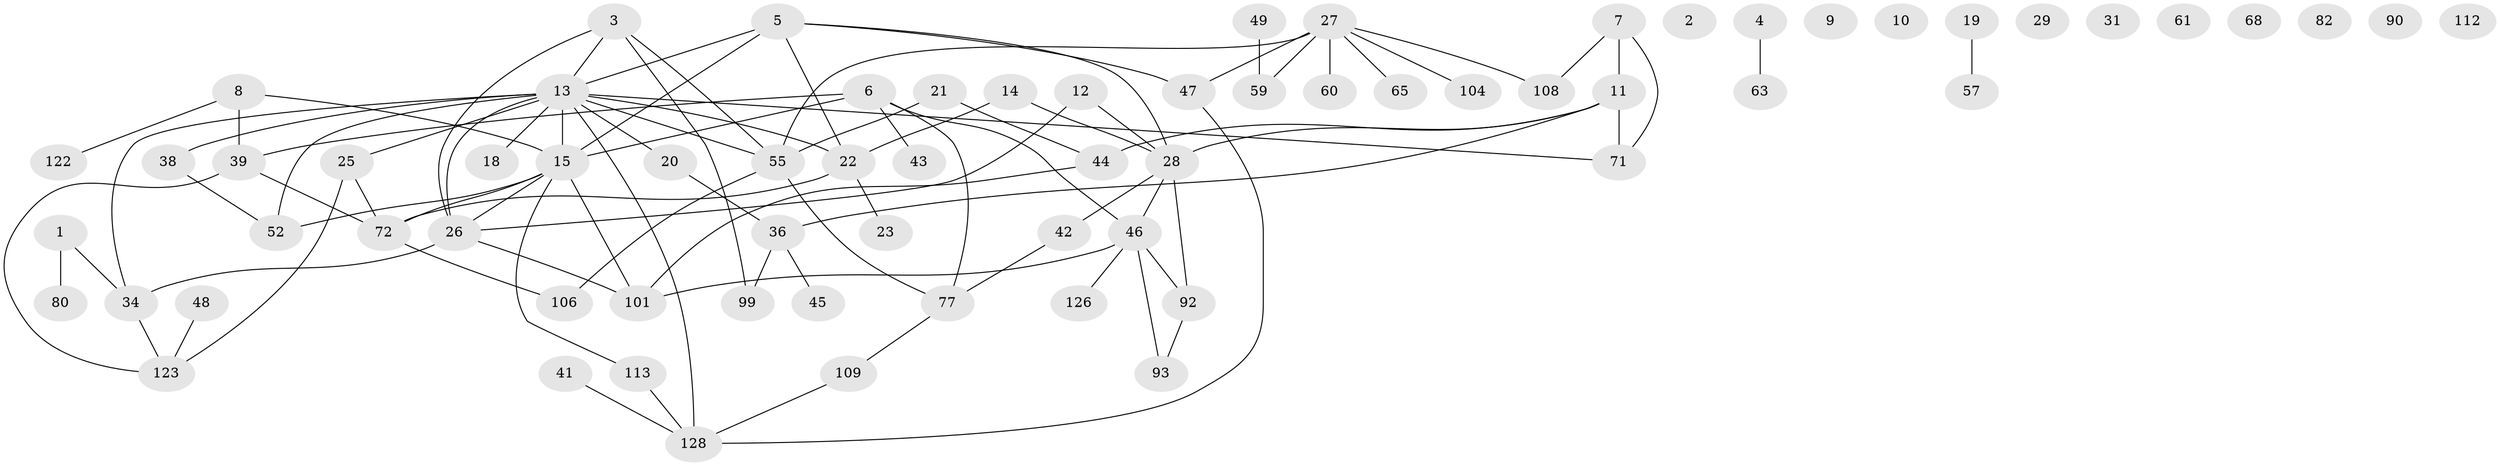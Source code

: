 // original degree distribution, {2: 0.2826086956521739, 1: 0.2463768115942029, 4: 0.18115942028985507, 3: 0.17391304347826086, 0: 0.06521739130434782, 10: 0.007246376811594203, 5: 0.028985507246376812, 8: 0.007246376811594203, 6: 0.007246376811594203}
// Generated by graph-tools (version 1.1) at 2025/13/03/09/25 04:13:02]
// undirected, 69 vertices, 91 edges
graph export_dot {
graph [start="1"]
  node [color=gray90,style=filled];
  1 [super="+98"];
  2 [super="+32"];
  3 [super="+64+62"];
  4 [super="+76"];
  5 [super="+66+40+136"];
  6 [super="+51+53"];
  7 [super="+69"];
  8 [super="+30"];
  9;
  10;
  11 [super="+110+17+16"];
  12;
  13 [super="+75+70+79+33+24"];
  14 [super="+85"];
  15 [super="+111+132+74"];
  18 [super="+56"];
  19;
  20;
  21 [super="+50"];
  22 [super="+102"];
  23;
  25 [super="+118"];
  26 [super="+91+83"];
  27 [super="+67+81"];
  28 [super="+73+97+35"];
  29;
  31;
  34;
  36 [super="+37"];
  38 [super="+58"];
  39 [super="+124"];
  41;
  42;
  43;
  44;
  45;
  46 [super="+54"];
  47 [super="+100"];
  48;
  49;
  52 [super="+94"];
  55 [super="+87+96"];
  57 [super="+84"];
  59;
  60;
  61;
  63;
  65 [super="+89"];
  68;
  71 [super="+131"];
  72 [super="+103"];
  77 [super="+86+78"];
  80;
  82;
  90;
  92;
  93;
  99;
  101 [super="+119+115"];
  104;
  106;
  108;
  109;
  112;
  113;
  122;
  123 [super="+125"];
  126;
  128 [super="+133"];
  1 -- 34;
  1 -- 80;
  3 -- 99;
  3 -- 26;
  3 -- 13;
  3 -- 55;
  4 -- 63;
  5 -- 47;
  5 -- 13 [weight=2];
  5 -- 22;
  5 -- 15;
  5 -- 28;
  6 -- 46;
  6 -- 77;
  6 -- 15;
  6 -- 43;
  6 -- 39;
  7 -- 108;
  7 -- 71;
  7 -- 11;
  8 -- 122;
  8 -- 39;
  8 -- 15;
  11 -- 36;
  11 -- 71;
  11 -- 28;
  11 -- 44;
  12 -- 26;
  12 -- 28;
  13 -- 34;
  13 -- 22;
  13 -- 18 [weight=2];
  13 -- 20;
  13 -- 15 [weight=2];
  13 -- 25;
  13 -- 26;
  13 -- 128;
  13 -- 52;
  13 -- 55;
  13 -- 71;
  13 -- 38;
  14 -- 22;
  14 -- 28;
  15 -- 26;
  15 -- 52;
  15 -- 113;
  15 -- 101;
  15 -- 72;
  19 -- 57;
  20 -- 36;
  21 -- 44;
  21 -- 55;
  22 -- 23;
  22 -- 72;
  25 -- 123;
  25 -- 72;
  26 -- 101;
  26 -- 34;
  27 -- 104;
  27 -- 108;
  27 -- 59;
  27 -- 60;
  27 -- 65;
  27 -- 55;
  27 -- 47;
  28 -- 46;
  28 -- 92;
  28 -- 42;
  34 -- 123;
  36 -- 45;
  36 -- 99;
  38 -- 52;
  39 -- 72;
  39 -- 123;
  41 -- 128;
  42 -- 77;
  44 -- 101;
  46 -- 92;
  46 -- 126;
  46 -- 93;
  46 -- 101;
  47 -- 128;
  48 -- 123;
  49 -- 59;
  55 -- 77;
  55 -- 106;
  72 -- 106;
  77 -- 109;
  92 -- 93;
  109 -- 128;
  113 -- 128;
}
